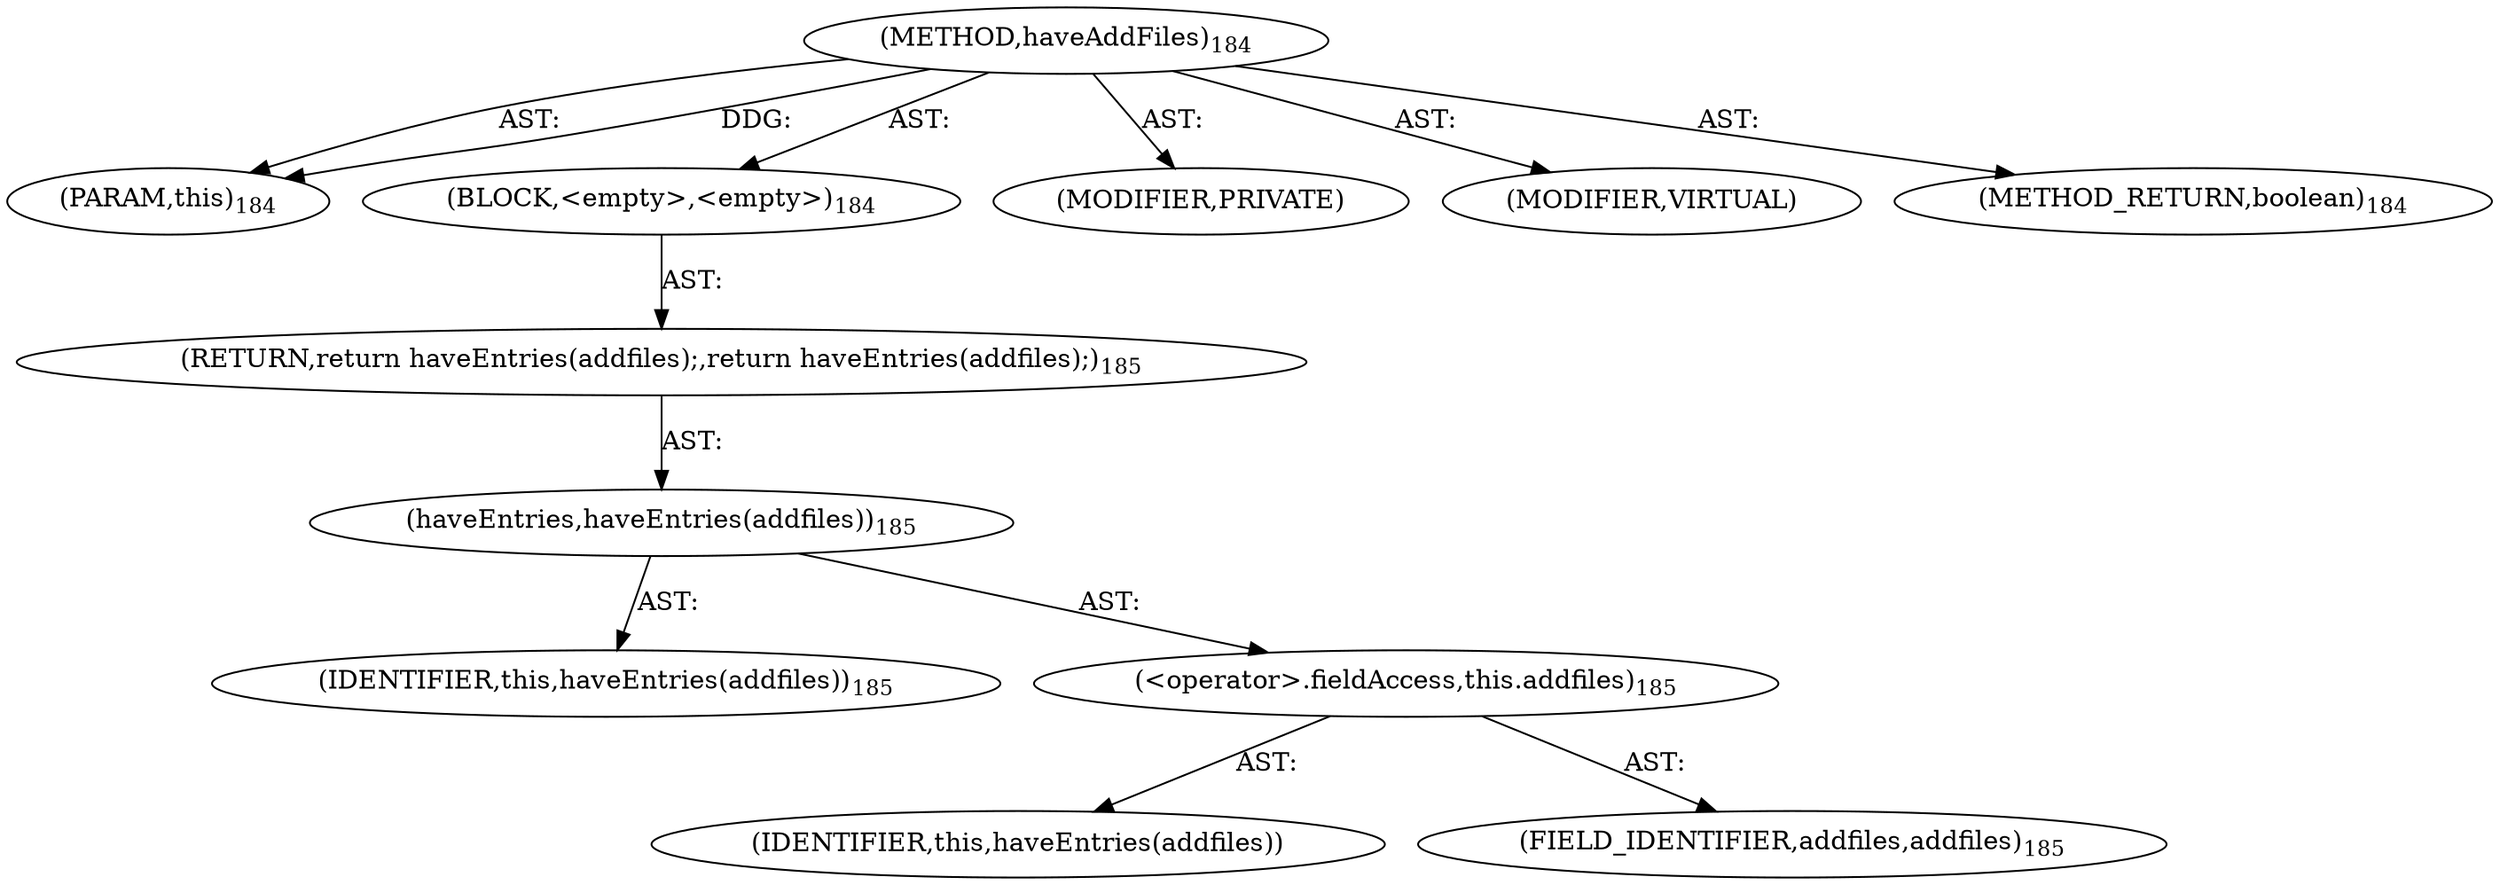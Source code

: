 digraph "haveAddFiles" {  
"111669149703" [label = <(METHOD,haveAddFiles)<SUB>184</SUB>> ]
"115964116999" [label = <(PARAM,this)<SUB>184</SUB>> ]
"25769803798" [label = <(BLOCK,&lt;empty&gt;,&lt;empty&gt;)<SUB>184</SUB>> ]
"146028888066" [label = <(RETURN,return haveEntries(addfiles);,return haveEntries(addfiles);)<SUB>185</SUB>> ]
"30064771165" [label = <(haveEntries,haveEntries(addfiles))<SUB>185</SUB>> ]
"68719476761" [label = <(IDENTIFIER,this,haveEntries(addfiles))<SUB>185</SUB>> ]
"30064771166" [label = <(&lt;operator&gt;.fieldAccess,this.addfiles)<SUB>185</SUB>> ]
"68719476800" [label = <(IDENTIFIER,this,haveEntries(addfiles))> ]
"55834574876" [label = <(FIELD_IDENTIFIER,addfiles,addfiles)<SUB>185</SUB>> ]
"133143986190" [label = <(MODIFIER,PRIVATE)> ]
"133143986191" [label = <(MODIFIER,VIRTUAL)> ]
"128849018887" [label = <(METHOD_RETURN,boolean)<SUB>184</SUB>> ]
  "111669149703" -> "115964116999"  [ label = "AST: "] 
  "111669149703" -> "25769803798"  [ label = "AST: "] 
  "111669149703" -> "133143986190"  [ label = "AST: "] 
  "111669149703" -> "133143986191"  [ label = "AST: "] 
  "111669149703" -> "128849018887"  [ label = "AST: "] 
  "25769803798" -> "146028888066"  [ label = "AST: "] 
  "146028888066" -> "30064771165"  [ label = "AST: "] 
  "30064771165" -> "68719476761"  [ label = "AST: "] 
  "30064771165" -> "30064771166"  [ label = "AST: "] 
  "30064771166" -> "68719476800"  [ label = "AST: "] 
  "30064771166" -> "55834574876"  [ label = "AST: "] 
  "111669149703" -> "115964116999"  [ label = "DDG: "] 
}
